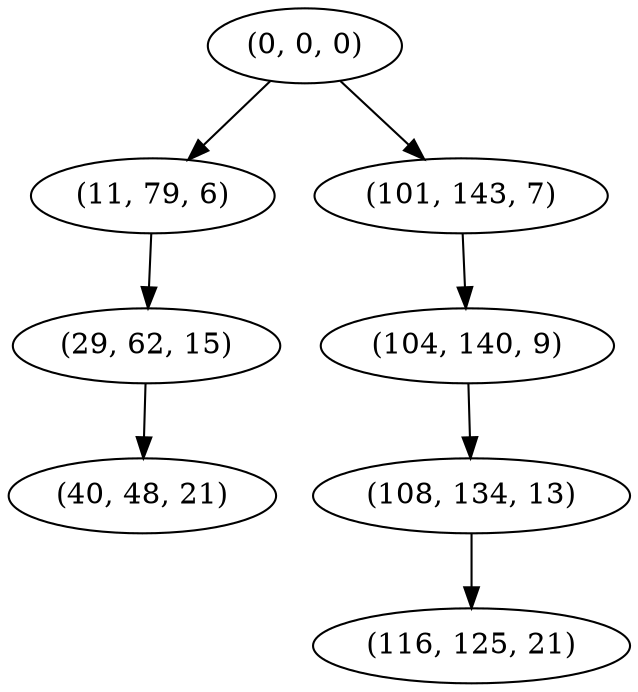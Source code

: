digraph tree {
    "(0, 0, 0)";
    "(11, 79, 6)";
    "(29, 62, 15)";
    "(40, 48, 21)";
    "(101, 143, 7)";
    "(104, 140, 9)";
    "(108, 134, 13)";
    "(116, 125, 21)";
    "(0, 0, 0)" -> "(11, 79, 6)";
    "(0, 0, 0)" -> "(101, 143, 7)";
    "(11, 79, 6)" -> "(29, 62, 15)";
    "(29, 62, 15)" -> "(40, 48, 21)";
    "(101, 143, 7)" -> "(104, 140, 9)";
    "(104, 140, 9)" -> "(108, 134, 13)";
    "(108, 134, 13)" -> "(116, 125, 21)";
}
